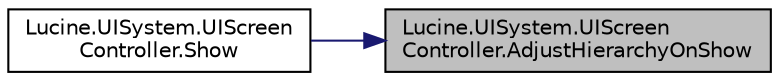 digraph "Lucine.UISystem.UIScreenController.AdjustHierarchyOnShow"
{
 // LATEX_PDF_SIZE
  edge [fontname="Helvetica",fontsize="10",labelfontname="Helvetica",labelfontsize="10"];
  node [fontname="Helvetica",fontsize="10",shape=record];
  rankdir="RL";
  Node1 [label="Lucine.UISystem.UIScreen\lController.AdjustHierarchyOnShow",height=0.2,width=0.4,color="black", fillcolor="grey75", style="filled", fontcolor="black",tooltip="This function is called when the screen will be shown (before transition) It could be override to adj..."];
  Node1 -> Node2 [dir="back",color="midnightblue",fontsize="10",style="solid",fontname="Helvetica"];
  Node2 [label="Lucine.UISystem.UIScreen\lController.Show",height=0.2,width=0.4,color="black", fillcolor="white", style="filled",URL="$class_lucine_1_1_u_i_system_1_1_u_i_screen_controller.html#acefbe59e1a40ee3647a675804e2ba0e0",tooltip="Show a screen"];
}
